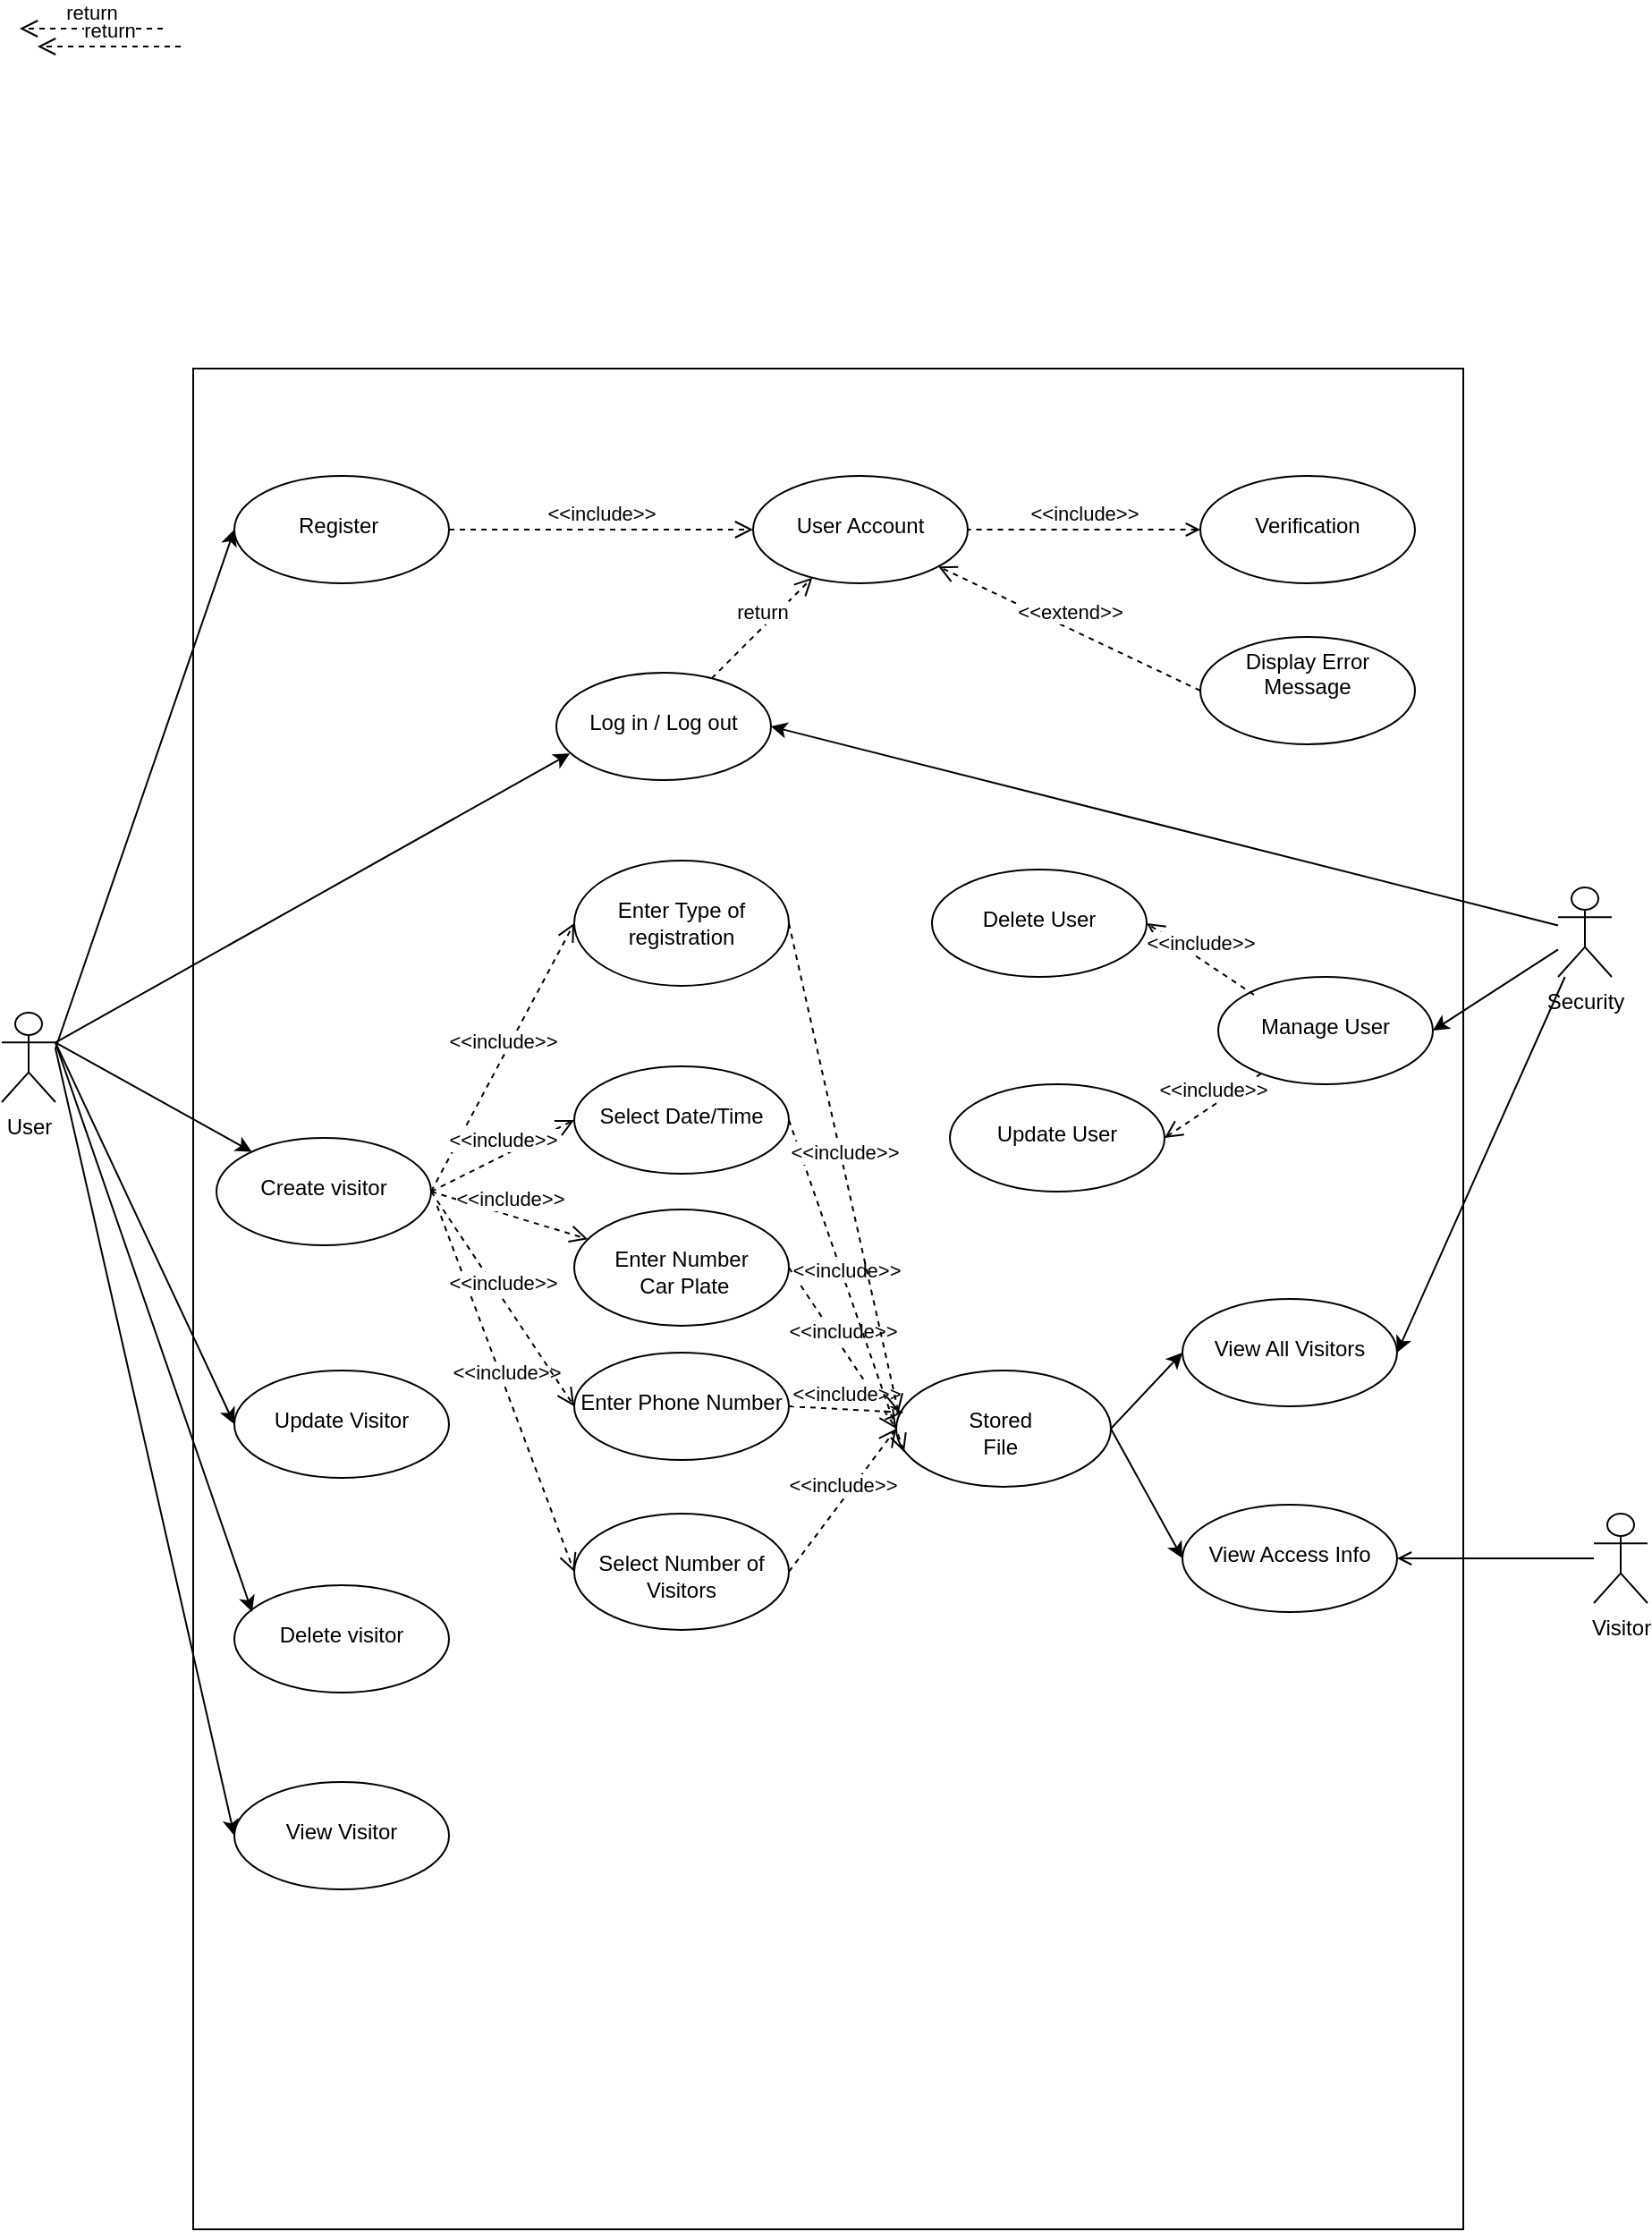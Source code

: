 <mxfile version="17.4.3" type="github"><diagram id="C5RBs43oDa-KdzZeNtuy" name="Page-1"><mxGraphModel dx="1275" dy="1872" grid="1" gridSize="10" guides="1" tooltips="1" connect="1" arrows="1" fold="1" page="1" pageScale="1" pageWidth="827" pageHeight="1169" math="0" shadow="0"><root><mxCell id="WIyWlLk6GJQsqaUBKTNV-0"/><mxCell id="WIyWlLk6GJQsqaUBKTNV-1" parent="WIyWlLk6GJQsqaUBKTNV-0"/><mxCell id="nO5fQLpkEOCQdbphFY2Z-24" value="" style="rounded=0;whiteSpace=wrap;html=1;" vertex="1" parent="WIyWlLk6GJQsqaUBKTNV-1"><mxGeometry x="117" y="-80" width="710" height="1040" as="geometry"/></mxCell><mxCell id="nO5fQLpkEOCQdbphFY2Z-0" value="User" style="shape=umlActor;verticalLabelPosition=bottom;verticalAlign=top;html=1;outlineConnect=0;" vertex="1" parent="WIyWlLk6GJQsqaUBKTNV-1"><mxGeometry x="10" y="280" width="30" height="50" as="geometry"/></mxCell><mxCell id="nO5fQLpkEOCQdbphFY2Z-1" value="&lt;br&gt;Update Visitor" style="ellipse;whiteSpace=wrap;html=1;verticalAlign=top;" vertex="1" parent="WIyWlLk6GJQsqaUBKTNV-1"><mxGeometry x="140" y="480" width="120" height="60" as="geometry"/></mxCell><mxCell id="nO5fQLpkEOCQdbphFY2Z-4" value="&lt;br&gt;Register&amp;nbsp;" style="ellipse;whiteSpace=wrap;html=1;verticalAlign=top;" vertex="1" parent="WIyWlLk6GJQsqaUBKTNV-1"><mxGeometry x="140" y="-20" width="120" height="60" as="geometry"/></mxCell><mxCell id="nO5fQLpkEOCQdbphFY2Z-9" value="&lt;br&gt;Create&amp;nbsp;visitor" style="ellipse;whiteSpace=wrap;html=1;verticalAlign=top;" vertex="1" parent="WIyWlLk6GJQsqaUBKTNV-1"><mxGeometry x="130" y="350" width="120" height="60" as="geometry"/></mxCell><mxCell id="nO5fQLpkEOCQdbphFY2Z-12" value="&lt;br&gt;Delete visitor" style="ellipse;whiteSpace=wrap;html=1;verticalAlign=top;" vertex="1" parent="WIyWlLk6GJQsqaUBKTNV-1"><mxGeometry x="140" y="600" width="120" height="60" as="geometry"/></mxCell><mxCell id="nO5fQLpkEOCQdbphFY2Z-17" value="&lt;br&gt;Log in / Log out" style="ellipse;whiteSpace=wrap;html=1;verticalAlign=top;" vertex="1" parent="WIyWlLk6GJQsqaUBKTNV-1"><mxGeometry x="320" y="90" width="120" height="60" as="geometry"/></mxCell><mxCell id="nO5fQLpkEOCQdbphFY2Z-18" value="&lt;br&gt;View Visitor" style="ellipse;whiteSpace=wrap;html=1;verticalAlign=top;" vertex="1" parent="WIyWlLk6GJQsqaUBKTNV-1"><mxGeometry x="140" y="710" width="120" height="60" as="geometry"/></mxCell><mxCell id="nO5fQLpkEOCQdbphFY2Z-19" value="&lt;br&gt;View All Visitors" style="ellipse;whiteSpace=wrap;html=1;verticalAlign=top;" vertex="1" parent="WIyWlLk6GJQsqaUBKTNV-1"><mxGeometry x="670" y="440" width="120" height="60" as="geometry"/></mxCell><mxCell id="nO5fQLpkEOCQdbphFY2Z-20" value="&lt;br&gt;Manage User" style="ellipse;whiteSpace=wrap;html=1;verticalAlign=top;" vertex="1" parent="WIyWlLk6GJQsqaUBKTNV-1"><mxGeometry x="690" y="260" width="120" height="60" as="geometry"/></mxCell><mxCell id="nO5fQLpkEOCQdbphFY2Z-21" value="&lt;br&gt;Stored&amp;nbsp;&lt;br&gt;File&amp;nbsp;" style="ellipse;whiteSpace=wrap;html=1;verticalAlign=top;" vertex="1" parent="WIyWlLk6GJQsqaUBKTNV-1"><mxGeometry x="510" y="480" width="120" height="65" as="geometry"/></mxCell><mxCell id="nO5fQLpkEOCQdbphFY2Z-81" value="" style="edgeStyle=orthogonalEdgeStyle;rounded=0;orthogonalLoop=1;jettySize=auto;html=1;startArrow=open;startFill=0;endArrow=none;endFill=0;" edge="1" parent="WIyWlLk6GJQsqaUBKTNV-1" source="nO5fQLpkEOCQdbphFY2Z-80" target="nO5fQLpkEOCQdbphFY2Z-22"><mxGeometry relative="1" as="geometry"/></mxCell><mxCell id="nO5fQLpkEOCQdbphFY2Z-22" value="Visitor" style="shape=umlActor;verticalLabelPosition=bottom;verticalAlign=top;html=1;outlineConnect=0;" vertex="1" parent="WIyWlLk6GJQsqaUBKTNV-1"><mxGeometry x="900" y="560" width="30" height="50" as="geometry"/></mxCell><mxCell id="nO5fQLpkEOCQdbphFY2Z-23" value="Security" style="shape=umlActor;verticalLabelPosition=bottom;verticalAlign=top;html=1;outlineConnect=0;" vertex="1" parent="WIyWlLk6GJQsqaUBKTNV-1"><mxGeometry x="880" y="210" width="30" height="50" as="geometry"/></mxCell><mxCell id="nO5fQLpkEOCQdbphFY2Z-26" value="&lt;br&gt;User Account" style="ellipse;whiteSpace=wrap;html=1;verticalAlign=top;" vertex="1" parent="WIyWlLk6GJQsqaUBKTNV-1"><mxGeometry x="430" y="-20" width="120" height="60" as="geometry"/></mxCell><mxCell id="nO5fQLpkEOCQdbphFY2Z-27" value="&lt;br&gt;Verification" style="ellipse;whiteSpace=wrap;html=1;verticalAlign=top;" vertex="1" parent="WIyWlLk6GJQsqaUBKTNV-1"><mxGeometry x="680" y="-20" width="120" height="60" as="geometry"/></mxCell><mxCell id="nO5fQLpkEOCQdbphFY2Z-28" value="&lt;br&gt;Select Date/Time" style="ellipse;whiteSpace=wrap;html=1;verticalAlign=top;" vertex="1" parent="WIyWlLk6GJQsqaUBKTNV-1"><mxGeometry x="330" y="310" width="120" height="60" as="geometry"/></mxCell><mxCell id="nO5fQLpkEOCQdbphFY2Z-30" value="" style="endArrow=classic;html=1;rounded=0;exitX=1;exitY=0.333;exitDx=0;exitDy=0;exitPerimeter=0;entryX=0.063;entryY=0.753;entryDx=0;entryDy=0;entryPerimeter=0;" edge="1" parent="WIyWlLk6GJQsqaUBKTNV-1" source="nO5fQLpkEOCQdbphFY2Z-0" target="nO5fQLpkEOCQdbphFY2Z-17"><mxGeometry width="50" height="50" relative="1" as="geometry"><mxPoint x="260" y="150" as="sourcePoint"/><mxPoint x="310" y="100" as="targetPoint"/></mxGeometry></mxCell><mxCell id="nO5fQLpkEOCQdbphFY2Z-31" value="" style="endArrow=classic;html=1;rounded=0;entryX=0;entryY=0.5;entryDx=0;entryDy=0;" edge="1" parent="WIyWlLk6GJQsqaUBKTNV-1" target="nO5fQLpkEOCQdbphFY2Z-4"><mxGeometry width="50" height="50" relative="1" as="geometry"><mxPoint x="40" y="300" as="sourcePoint"/><mxPoint x="310" y="100" as="targetPoint"/></mxGeometry></mxCell><mxCell id="nO5fQLpkEOCQdbphFY2Z-32" value="" style="endArrow=classic;html=1;rounded=0;exitX=1;exitY=0.333;exitDx=0;exitDy=0;exitPerimeter=0;" edge="1" parent="WIyWlLk6GJQsqaUBKTNV-1" source="nO5fQLpkEOCQdbphFY2Z-0" target="nO5fQLpkEOCQdbphFY2Z-9"><mxGeometry width="50" height="50" relative="1" as="geometry"><mxPoint x="80" y="210" as="sourcePoint"/><mxPoint x="310" y="100" as="targetPoint"/></mxGeometry></mxCell><mxCell id="nO5fQLpkEOCQdbphFY2Z-33" value="&lt;br&gt;Enter Type of registration" style="ellipse;whiteSpace=wrap;html=1;verticalAlign=top;" vertex="1" parent="WIyWlLk6GJQsqaUBKTNV-1"><mxGeometry x="330" y="195" width="120" height="70" as="geometry"/></mxCell><mxCell id="nO5fQLpkEOCQdbphFY2Z-36" value="return" style="html=1;verticalAlign=bottom;endArrow=open;dashed=1;endSize=8;rounded=0;" edge="1" parent="WIyWlLk6GJQsqaUBKTNV-1" source="nO5fQLpkEOCQdbphFY2Z-17" target="nO5fQLpkEOCQdbphFY2Z-26"><mxGeometry relative="1" as="geometry"><mxPoint x="240" y="90" as="sourcePoint"/><mxPoint x="320" y="90" as="targetPoint"/></mxGeometry></mxCell><mxCell id="nO5fQLpkEOCQdbphFY2Z-37" value="&amp;lt;&amp;lt;include&amp;gt;&amp;gt;" style="html=1;verticalAlign=bottom;endArrow=open;dashed=1;endSize=8;rounded=0;exitX=1;exitY=0.5;exitDx=0;exitDy=0;entryX=0;entryY=0.5;entryDx=0;entryDy=0;" edge="1" parent="WIyWlLk6GJQsqaUBKTNV-1" source="nO5fQLpkEOCQdbphFY2Z-9" target="nO5fQLpkEOCQdbphFY2Z-33"><mxGeometry relative="1" as="geometry"><mxPoint x="330" y="160" as="sourcePoint"/><mxPoint x="259" y="160" as="targetPoint"/></mxGeometry></mxCell><mxCell id="nO5fQLpkEOCQdbphFY2Z-38" value="&amp;lt;&amp;lt;include&amp;gt;&amp;gt;" style="html=1;verticalAlign=bottom;endArrow=open;dashed=1;endSize=8;rounded=0;exitX=1;exitY=0.5;exitDx=0;exitDy=0;" edge="1" parent="WIyWlLk6GJQsqaUBKTNV-1" source="nO5fQLpkEOCQdbphFY2Z-9" target="nO5fQLpkEOCQdbphFY2Z-41"><mxGeometry relative="1" as="geometry"><mxPoint x="120" y="259.5" as="sourcePoint"/><mxPoint x="200" y="259.5" as="targetPoint"/><Array as="points"/></mxGeometry></mxCell><mxCell id="nO5fQLpkEOCQdbphFY2Z-39" value="&amp;lt;&amp;lt;include&amp;gt;&amp;gt;" style="html=1;verticalAlign=bottom;endArrow=open;dashed=1;endSize=8;rounded=0;entryX=0;entryY=0.5;entryDx=0;entryDy=0;exitX=1;exitY=0.5;exitDx=0;exitDy=0;" edge="1" parent="WIyWlLk6GJQsqaUBKTNV-1" source="nO5fQLpkEOCQdbphFY2Z-9" target="nO5fQLpkEOCQdbphFY2Z-28"><mxGeometry relative="1" as="geometry"><mxPoint x="250" y="260" as="sourcePoint"/><mxPoint x="270" y="230" as="targetPoint"/></mxGeometry></mxCell><mxCell id="nO5fQLpkEOCQdbphFY2Z-40" value="Display Error &lt;br&gt;Message" style="ellipse;whiteSpace=wrap;html=1;verticalAlign=top;" vertex="1" parent="WIyWlLk6GJQsqaUBKTNV-1"><mxGeometry x="680" y="70" width="120" height="60" as="geometry"/></mxCell><mxCell id="nO5fQLpkEOCQdbphFY2Z-41" value="&lt;br&gt;Enter Number&lt;br&gt;&amp;nbsp;Car Plate" style="ellipse;whiteSpace=wrap;html=1;verticalAlign=top;" vertex="1" parent="WIyWlLk6GJQsqaUBKTNV-1"><mxGeometry x="330" y="390" width="120" height="65" as="geometry"/></mxCell><mxCell id="nO5fQLpkEOCQdbphFY2Z-42" value="" style="endArrow=classic;html=1;rounded=0;entryX=0;entryY=0.5;entryDx=0;entryDy=0;exitX=1;exitY=0.333;exitDx=0;exitDy=0;exitPerimeter=0;" edge="1" parent="WIyWlLk6GJQsqaUBKTNV-1" source="nO5fQLpkEOCQdbphFY2Z-0" target="nO5fQLpkEOCQdbphFY2Z-1"><mxGeometry width="50" height="50" relative="1" as="geometry"><mxPoint x="80" y="210" as="sourcePoint"/><mxPoint x="290" y="200" as="targetPoint"/></mxGeometry></mxCell><mxCell id="nO5fQLpkEOCQdbphFY2Z-45" value="return" style="html=1;verticalAlign=bottom;endArrow=open;dashed=1;endSize=8;rounded=0;" edge="1" parent="WIyWlLk6GJQsqaUBKTNV-1"><mxGeometry relative="1" as="geometry"><mxPoint x="100" y="-270" as="sourcePoint"/><mxPoint x="20" y="-270" as="targetPoint"/></mxGeometry></mxCell><mxCell id="nO5fQLpkEOCQdbphFY2Z-46" value="&amp;lt;&amp;lt;include&amp;gt;&amp;gt;" style="html=1;verticalAlign=bottom;endArrow=none;dashed=1;endSize=8;rounded=0;exitX=0;exitY=0.5;exitDx=0;exitDy=0;entryX=1;entryY=0.5;entryDx=0;entryDy=0;startArrow=open;startFill=0;endFill=0;" edge="1" parent="WIyWlLk6GJQsqaUBKTNV-1" source="nO5fQLpkEOCQdbphFY2Z-27" target="nO5fQLpkEOCQdbphFY2Z-26"><mxGeometry relative="1" as="geometry"><mxPoint x="670" y="9.5" as="sourcePoint"/><mxPoint x="590" y="9.5" as="targetPoint"/></mxGeometry></mxCell><mxCell id="nO5fQLpkEOCQdbphFY2Z-47" value="&amp;lt;&amp;lt;include&amp;gt;&amp;gt;" style="html=1;verticalAlign=bottom;endArrow=open;dashed=1;endSize=8;rounded=0;exitX=1;exitY=0.5;exitDx=0;exitDy=0;entryX=0;entryY=0.5;entryDx=0;entryDy=0;" edge="1" parent="WIyWlLk6GJQsqaUBKTNV-1" source="nO5fQLpkEOCQdbphFY2Z-4" target="nO5fQLpkEOCQdbphFY2Z-26"><mxGeometry relative="1" as="geometry"><mxPoint x="290" y="9.5" as="sourcePoint"/><mxPoint x="370" y="9.5" as="targetPoint"/></mxGeometry></mxCell><mxCell id="nO5fQLpkEOCQdbphFY2Z-48" value="&amp;lt;&amp;lt;extend&amp;gt;&amp;gt;" style="html=1;verticalAlign=bottom;endArrow=open;dashed=1;endSize=8;rounded=0;exitX=0;exitY=0.5;exitDx=0;exitDy=0;" edge="1" parent="WIyWlLk6GJQsqaUBKTNV-1" source="nO5fQLpkEOCQdbphFY2Z-40" target="nO5fQLpkEOCQdbphFY2Z-26"><mxGeometry relative="1" as="geometry"><mxPoint x="494" y="90" as="sourcePoint"/><mxPoint x="414" y="90" as="targetPoint"/></mxGeometry></mxCell><mxCell id="nO5fQLpkEOCQdbphFY2Z-51" value="" style="endArrow=classic;html=1;rounded=0;entryX=0;entryY=0.5;entryDx=0;entryDy=0;" edge="1" parent="WIyWlLk6GJQsqaUBKTNV-1" target="nO5fQLpkEOCQdbphFY2Z-18"><mxGeometry width="50" height="50" relative="1" as="geometry"><mxPoint x="40" y="300" as="sourcePoint"/><mxPoint x="730" y="310" as="targetPoint"/></mxGeometry></mxCell><mxCell id="nO5fQLpkEOCQdbphFY2Z-52" value="" style="endArrow=classic;html=1;rounded=0;entryX=0.083;entryY=0.25;entryDx=0;entryDy=0;entryPerimeter=0;exitX=1;exitY=0.333;exitDx=0;exitDy=0;exitPerimeter=0;" edge="1" parent="WIyWlLk6GJQsqaUBKTNV-1" source="nO5fQLpkEOCQdbphFY2Z-0" target="nO5fQLpkEOCQdbphFY2Z-12"><mxGeometry width="50" height="50" relative="1" as="geometry"><mxPoint x="80" y="210" as="sourcePoint"/><mxPoint x="140" y="370" as="targetPoint"/></mxGeometry></mxCell><mxCell id="nO5fQLpkEOCQdbphFY2Z-56" value="" style="endArrow=classic;html=1;rounded=0;entryX=1;entryY=0.5;entryDx=0;entryDy=0;" edge="1" parent="WIyWlLk6GJQsqaUBKTNV-1" source="nO5fQLpkEOCQdbphFY2Z-23" target="nO5fQLpkEOCQdbphFY2Z-19"><mxGeometry width="50" height="50" relative="1" as="geometry"><mxPoint x="700" y="210" as="sourcePoint"/><mxPoint x="680" y="270" as="targetPoint"/></mxGeometry></mxCell><mxCell id="nO5fQLpkEOCQdbphFY2Z-57" value="" style="endArrow=classic;html=1;rounded=0;entryX=1;entryY=0.5;entryDx=0;entryDy=0;" edge="1" parent="WIyWlLk6GJQsqaUBKTNV-1" source="nO5fQLpkEOCQdbphFY2Z-23" target="nO5fQLpkEOCQdbphFY2Z-17"><mxGeometry width="50" height="50" relative="1" as="geometry"><mxPoint x="680" y="260" as="sourcePoint"/><mxPoint x="730" y="210" as="targetPoint"/></mxGeometry></mxCell><mxCell id="nO5fQLpkEOCQdbphFY2Z-61" value="&lt;br&gt;Select Number of Visitors" style="ellipse;whiteSpace=wrap;html=1;verticalAlign=top;" vertex="1" parent="WIyWlLk6GJQsqaUBKTNV-1"><mxGeometry x="330" y="560" width="120" height="65" as="geometry"/></mxCell><mxCell id="nO5fQLpkEOCQdbphFY2Z-62" value="&lt;br&gt;Enter Phone Number" style="ellipse;whiteSpace=wrap;html=1;verticalAlign=top;" vertex="1" parent="WIyWlLk6GJQsqaUBKTNV-1"><mxGeometry x="330" y="470" width="120" height="60" as="geometry"/></mxCell><mxCell id="nO5fQLpkEOCQdbphFY2Z-63" value="&amp;lt;&amp;lt;include&amp;gt;&amp;gt;" style="html=1;verticalAlign=bottom;endArrow=open;dashed=1;endSize=8;rounded=0;entryX=1;entryY=0.5;entryDx=0;entryDy=0;" edge="1" parent="WIyWlLk6GJQsqaUBKTNV-1" source="nO5fQLpkEOCQdbphFY2Z-20" target="nO5fQLpkEOCQdbphFY2Z-66"><mxGeometry relative="1" as="geometry"><mxPoint x="770" y="359" as="sourcePoint"/><mxPoint x="690" y="359" as="targetPoint"/></mxGeometry></mxCell><mxCell id="nO5fQLpkEOCQdbphFY2Z-64" value="&amp;lt;&amp;lt;include&amp;gt;&amp;gt;" style="html=1;verticalAlign=bottom;endArrow=open;dashed=1;endSize=8;rounded=0;entryX=0;entryY=0.5;entryDx=0;entryDy=0;exitX=1.028;exitY=0.633;exitDx=0;exitDy=0;exitPerimeter=0;" edge="1" parent="WIyWlLk6GJQsqaUBKTNV-1" source="nO5fQLpkEOCQdbphFY2Z-9" target="nO5fQLpkEOCQdbphFY2Z-61"><mxGeometry relative="1" as="geometry"><mxPoint x="290" y="330" as="sourcePoint"/><mxPoint x="380" y="510" as="targetPoint"/></mxGeometry></mxCell><mxCell id="nO5fQLpkEOCQdbphFY2Z-65" value="&amp;lt;&amp;lt;include&amp;gt;&amp;gt;" style="html=1;verticalAlign=bottom;endArrow=open;dashed=1;endSize=8;rounded=0;exitX=1;exitY=0.5;exitDx=0;exitDy=0;entryX=0;entryY=0.5;entryDx=0;entryDy=0;" edge="1" parent="WIyWlLk6GJQsqaUBKTNV-1" source="nO5fQLpkEOCQdbphFY2Z-9" target="nO5fQLpkEOCQdbphFY2Z-62"><mxGeometry relative="1" as="geometry"><mxPoint x="300" y="449" as="sourcePoint"/><mxPoint x="380" y="449" as="targetPoint"/></mxGeometry></mxCell><mxCell id="nO5fQLpkEOCQdbphFY2Z-66" value="&lt;br&gt;Update User" style="ellipse;whiteSpace=wrap;html=1;verticalAlign=top;" vertex="1" parent="WIyWlLk6GJQsqaUBKTNV-1"><mxGeometry x="540" y="320" width="120" height="60" as="geometry"/></mxCell><mxCell id="nO5fQLpkEOCQdbphFY2Z-67" value="&lt;br&gt;Delete User" style="ellipse;whiteSpace=wrap;html=1;verticalAlign=top;" vertex="1" parent="WIyWlLk6GJQsqaUBKTNV-1"><mxGeometry x="530" y="200" width="120" height="60" as="geometry"/></mxCell><mxCell id="nO5fQLpkEOCQdbphFY2Z-68" value="" style="endArrow=classic;html=1;rounded=0;entryX=1;entryY=0.5;entryDx=0;entryDy=0;" edge="1" parent="WIyWlLk6GJQsqaUBKTNV-1" source="nO5fQLpkEOCQdbphFY2Z-23" target="nO5fQLpkEOCQdbphFY2Z-20"><mxGeometry width="50" height="50" relative="1" as="geometry"><mxPoint x="670" y="250" as="sourcePoint"/><mxPoint x="720" y="200" as="targetPoint"/></mxGeometry></mxCell><mxCell id="nO5fQLpkEOCQdbphFY2Z-69" value="&amp;lt;&amp;lt;include&amp;gt;&amp;gt;" style="html=1;verticalAlign=bottom;endArrow=open;dashed=1;endSize=8;rounded=0;entryX=1;entryY=0.5;entryDx=0;entryDy=0;" edge="1" parent="WIyWlLk6GJQsqaUBKTNV-1" target="nO5fQLpkEOCQdbphFY2Z-67"><mxGeometry relative="1" as="geometry"><mxPoint x="710" y="270" as="sourcePoint"/><mxPoint x="680" y="350" as="targetPoint"/></mxGeometry></mxCell><mxCell id="nO5fQLpkEOCQdbphFY2Z-70" value="&amp;lt;&amp;lt;include&amp;gt;&amp;gt;" style="html=1;verticalAlign=bottom;endArrow=open;dashed=1;endSize=8;rounded=0;exitX=1;exitY=0.5;exitDx=0;exitDy=0;entryX=0;entryY=0.5;entryDx=0;entryDy=0;" edge="1" parent="WIyWlLk6GJQsqaUBKTNV-1" source="nO5fQLpkEOCQdbphFY2Z-41" target="nO5fQLpkEOCQdbphFY2Z-21"><mxGeometry relative="1" as="geometry"><mxPoint x="490" y="422.5" as="sourcePoint"/><mxPoint x="570" y="422.5" as="targetPoint"/></mxGeometry></mxCell><mxCell id="nO5fQLpkEOCQdbphFY2Z-71" value="&amp;lt;&amp;lt;include&amp;gt;&amp;gt;" style="html=1;verticalAlign=bottom;endArrow=open;dashed=1;endSize=8;rounded=0;exitX=1;exitY=0.5;exitDx=0;exitDy=0;entryX=0.034;entryY=0.361;entryDx=0;entryDy=0;entryPerimeter=0;" edge="1" parent="WIyWlLk6GJQsqaUBKTNV-1" source="nO5fQLpkEOCQdbphFY2Z-62" target="nO5fQLpkEOCQdbphFY2Z-21"><mxGeometry relative="1" as="geometry"><mxPoint x="520" y="504.41" as="sourcePoint"/><mxPoint x="580" y="540" as="targetPoint"/></mxGeometry></mxCell><mxCell id="nO5fQLpkEOCQdbphFY2Z-72" value="&amp;lt;&amp;lt;include&amp;gt;&amp;gt;" style="html=1;verticalAlign=bottom;endArrow=open;dashed=1;endSize=8;rounded=0;entryX=0;entryY=0.5;entryDx=0;entryDy=0;exitX=1;exitY=0.5;exitDx=0;exitDy=0;" edge="1" parent="WIyWlLk6GJQsqaUBKTNV-1" source="nO5fQLpkEOCQdbphFY2Z-61" target="nO5fQLpkEOCQdbphFY2Z-21"><mxGeometry relative="1" as="geometry"><mxPoint x="540" y="520" as="sourcePoint"/><mxPoint x="620" y="520" as="targetPoint"/><Array as="points"/></mxGeometry></mxCell><mxCell id="nO5fQLpkEOCQdbphFY2Z-74" value="&amp;lt;&amp;lt;include&amp;gt;&amp;gt;" style="html=1;verticalAlign=bottom;endArrow=open;dashed=1;endSize=8;rounded=0;exitX=1;exitY=0.5;exitDx=0;exitDy=0;entryX=0.037;entryY=0.701;entryDx=0;entryDy=0;entryPerimeter=0;" edge="1" parent="WIyWlLk6GJQsqaUBKTNV-1" source="nO5fQLpkEOCQdbphFY2Z-28" target="nO5fQLpkEOCQdbphFY2Z-21"><mxGeometry relative="1" as="geometry"><mxPoint x="510" y="375" as="sourcePoint"/><mxPoint x="610" y="410" as="targetPoint"/></mxGeometry></mxCell><mxCell id="nO5fQLpkEOCQdbphFY2Z-75" value="return" style="html=1;verticalAlign=bottom;endArrow=open;dashed=1;endSize=8;rounded=0;" edge="1" parent="WIyWlLk6GJQsqaUBKTNV-1"><mxGeometry relative="1" as="geometry"><mxPoint x="110.0" y="-260" as="sourcePoint"/><mxPoint x="30.0" y="-260" as="targetPoint"/></mxGeometry></mxCell><mxCell id="nO5fQLpkEOCQdbphFY2Z-76" value="&amp;lt;&amp;lt;include&amp;gt;&amp;gt;" style="html=1;verticalAlign=bottom;endArrow=open;dashed=1;endSize=8;rounded=0;exitX=1;exitY=0.5;exitDx=0;exitDy=0;entryX=0.011;entryY=0.361;entryDx=0;entryDy=0;entryPerimeter=0;" edge="1" parent="WIyWlLk6GJQsqaUBKTNV-1" source="nO5fQLpkEOCQdbphFY2Z-33" target="nO5fQLpkEOCQdbphFY2Z-21"><mxGeometry relative="1" as="geometry"><mxPoint x="474.0" y="289.41" as="sourcePoint"/><mxPoint x="554.0" y="289.41" as="targetPoint"/></mxGeometry></mxCell><mxCell id="nO5fQLpkEOCQdbphFY2Z-80" value="&lt;br&gt;View Access Info" style="ellipse;whiteSpace=wrap;html=1;verticalAlign=top;" vertex="1" parent="WIyWlLk6GJQsqaUBKTNV-1"><mxGeometry x="670" y="555" width="120" height="60" as="geometry"/></mxCell><mxCell id="nO5fQLpkEOCQdbphFY2Z-84" value="" style="endArrow=classic;html=1;rounded=0;exitX=1;exitY=0.5;exitDx=0;exitDy=0;entryX=0;entryY=0.5;entryDx=0;entryDy=0;" edge="1" parent="WIyWlLk6GJQsqaUBKTNV-1" source="nO5fQLpkEOCQdbphFY2Z-21" target="nO5fQLpkEOCQdbphFY2Z-19"><mxGeometry width="50" height="50" relative="1" as="geometry"><mxPoint x="620" y="440" as="sourcePoint"/><mxPoint x="670" y="390" as="targetPoint"/></mxGeometry></mxCell><mxCell id="nO5fQLpkEOCQdbphFY2Z-85" value="" style="endArrow=classic;html=1;rounded=0;exitX=1;exitY=0.5;exitDx=0;exitDy=0;entryX=0;entryY=0.5;entryDx=0;entryDy=0;" edge="1" parent="WIyWlLk6GJQsqaUBKTNV-1" source="nO5fQLpkEOCQdbphFY2Z-21" target="nO5fQLpkEOCQdbphFY2Z-80"><mxGeometry width="50" height="50" relative="1" as="geometry"><mxPoint x="720" y="440" as="sourcePoint"/><mxPoint x="770" y="390" as="targetPoint"/></mxGeometry></mxCell></root></mxGraphModel></diagram></mxfile>